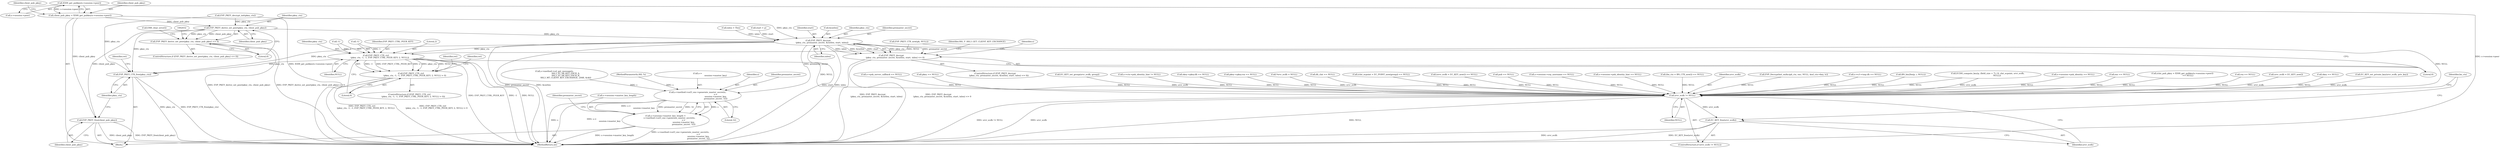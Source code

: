 digraph "0_openssl_3c66a669dfc7b3792f7af0758ea26fe8502ce70c@pointer" {
"1002011" [label="(Call,X509_get_pubkey(s->session->peer))"];
"1002009" [label="(Call,client_pub_pkey = X509_get_pubkey(s->session->peer))"];
"1002022" [label="(Call,EVP_PKEY_derive_set_peer(pkey_ctx, client_pub_pkey))"];
"1002021" [label="(Call,EVP_PKEY_derive_set_peer(pkey_ctx, client_pub_pkey) <= 0)"];
"1002063" [label="(Call,EVP_PKEY_decrypt\n            (pkey_ctx, premaster_secret, &outlen, start, inlen))"];
"1002062" [label="(Call,EVP_PKEY_decrypt\n            (pkey_ctx, premaster_secret, &outlen, start, inlen) <= 0)"];
"1002082" [label="(Call,s->method->ssl3_enc->generate_master_secret(s,\n                                                        s->\n                                                        session->master_key,\n                                                        premaster_secret, 32))"];
"1002076" [label="(Call,s->session->master_key_length =\n            s->method->ssl3_enc->generate_master_secret(s,\n                                                        s->\n                                                        session->master_key,\n                                                        premaster_secret, 32))"];
"1002097" [label="(Call,EVP_PKEY_CTX_ctrl\n            (pkey_ctx, -1, -1, EVP_PKEY_CTRL_PEER_KEY, 2, NULL))"];
"1002096" [label="(Call,EVP_PKEY_CTX_ctrl\n            (pkey_ctx, -1, -1, EVP_PKEY_CTRL_PEER_KEY, 2, NULL) > 0)"];
"1002117" [label="(Call,EVP_PKEY_CTX_free(pkey_ctx))"];
"1002147" [label="(Call,srvr_ecdh != NULL)"];
"1002150" [label="(Call,EC_KEY_free(srvr_ecdh))"];
"1002115" [label="(Call,EVP_PKEY_free(client_pub_pkey))"];
"1001321" [label="(Call,EC_KEY_set_group(srvr_ecdh, group))"];
"1001747" [label="(Call,s->ctx->psk_identity_hint != NULL)"];
"1000625" [label="(Call,skey->pkey.dh == NULL)"];
"1000295" [label="(Call,pkey->pkey.rsa == NULL)"];
"1000169" [label="(Call,*srvr_ecdh = NULL)"];
"1000704" [label="(Call,dh_clnt == NULL)"];
"1002023" [label="(Identifier,pkey_ctx)"];
"1002018" [label="(Identifier,client_pub_pkey)"];
"1001334" [label="(Call,(clnt_ecpoint = EC_POINT_new(group)) == NULL)"];
"1001267" [label="(Call,(srvr_ecdh = EC_KEY_new()) == NULL)"];
"1002150" [label="(Call,EC_KEY_free(srvr_ecdh))"];
"1002063" [label="(Call,EVP_PKEY_decrypt\n            (pkey_ctx, premaster_secret, &outlen, start, inlen))"];
"1002108" [label="(Identifier,ret)"];
"1002098" [label="(Identifier,pkey_ctx)"];
"1002020" [label="(ControlStructure,if (EVP_PKEY_derive_set_peer(pkey_ctx, client_pub_pkey) <= 0))"];
"1002083" [label="(Identifier,s)"];
"1000730" [label="(Call,pub == NULL)"];
"1002151" [label="(Identifier,srvr_ecdh)"];
"1001894" [label="(Call,s->session->srp_username == NULL)"];
"1002146" [label="(ControlStructure,if (srvr_ecdh != NULL))"];
"1002073" [label="(Identifier,SSL_F_SSL3_GET_CLIENT_KEY_EXCHANGE)"];
"1001754" [label="(Call,s->session->psk_identity_hint == NULL)"];
"1001409" [label="(Call,(bn_ctx = BN_CTX_new()) == NULL)"];
"1002148" [label="(Identifier,srvr_ecdh)"];
"1002096" [label="(Call,EVP_PKEY_CTX_ctrl\n            (pkey_ctx, -1, -1, EVP_PKEY_CTRL_PEER_KEY, 2, NULL) > 0)"];
"1002101" [label="(Call,-1)"];
"1001064" [label="(Call,EVP_DecryptInit_ex(&ciph_ctx, enc, NULL, kssl_ctx->key, iv))"];
"1002118" [label="(Identifier,pkey_ctx)"];
"1000649" [label="(Call,s->s3->tmp.dh == NULL)"];
"1002012" [label="(Call,s->session->peer)"];
"1002089" [label="(Identifier,premaster_secret)"];
"1001829" [label="(Call,BN_bin2bn(p, i, NULL))"];
"1002092" [label="(Identifier,premaster_secret)"];
"1001475" [label="(Call,ECDH_compute_key(p, (field_size + 7) / 8, clnt_ecpoint, srvr_ecdh,\n                             NULL))"];
"1002011" [label="(Call,X509_get_pubkey(s->session->peer))"];
"1001707" [label="(Call,s->session->psk_identity == NULL)"];
"1002097" [label="(Call,EVP_PKEY_CTX_ctrl\n            (pkey_ctx, -1, -1, EVP_PKEY_CTRL_PEER_KEY, 2, NULL))"];
"1002021" [label="(Call,EVP_PKEY_derive_set_peer(pkey_ctx, client_pub_pkey) <= 0)"];
"1000186" [label="(Call,s->method->ssl_get_message(s,\n                                   SSL3_ST_SR_KEY_EXCH_A,\n                                   SSL3_ST_SR_KEY_EXCH_B,\n                                   SSL3_MT_CLIENT_KEY_EXCHANGE, 2048, &ok))"];
"1000142" [label="(MethodParameterIn,SSL *s)"];
"1002117" [label="(Call,EVP_PKEY_CTX_free(pkey_ctx))"];
"1002103" [label="(Identifier,EVP_PKEY_CTRL_PEER_KEY)"];
"1002104" [label="(Literal,2)"];
"1001053" [label="(Call,enc == NULL)"];
"1002116" [label="(Identifier,client_pub_pkey)"];
"1002007" [label="(Call,EVP_PKEY_decrypt_init(pkey_ctx))"];
"1002062" [label="(Call,EVP_PKEY_decrypt\n            (pkey_ctx, premaster_secret, &outlen, start, inlen) <= 0)"];
"1002149" [label="(Identifier,NULL)"];
"1002106" [label="(Literal,0)"];
"1001364" [label="(Call,(clnt_pub_pkey = X509_get_pubkey(s->session->peer))\n                 == NULL)"];
"1002068" [label="(Identifier,start)"];
"1000260" [label="(Call,rsa == NULL)"];
"1002066" [label="(Call,&outlen)"];
"1002025" [label="(Literal,0)"];
"1002084" [label="(Call,s->\n                                                        session->master_key)"];
"1002022" [label="(Call,EVP_PKEY_derive_set_peer(pkey_ctx, client_pub_pkey))"];
"1002105" [label="(Identifier,NULL)"];
"1002009" [label="(Call,client_pub_pkey = X509_get_pubkey(s->session->peer))"];
"1002082" [label="(Call,s->method->ssl3_enc->generate_master_secret(s,\n                                                        s->\n                                                        session->master_key,\n                                                        premaster_secret, 32))"];
"1001935" [label="(Block,)"];
"1002026" [label="(Call,ERR_clear_error())"];
"1002090" [label="(Literal,32)"];
"1002077" [label="(Call,s->session->master_key_length)"];
"1002010" [label="(Identifier,client_pub_pkey)"];
"1002120" [label="(Identifier,ret)"];
"1002112" [label="(Identifier,ret)"];
"1001268" [label="(Call,srvr_ecdh = EC_KEY_new())"];
"1002070" [label="(Literal,0)"];
"1002095" [label="(ControlStructure,if (EVP_PKEY_CTX_ctrl\n            (pkey_ctx, -1, -1, EVP_PKEY_CTRL_PEER_KEY, 2, NULL) > 0))"];
"1002079" [label="(Identifier,s)"];
"1002115" [label="(Call,EVP_PKEY_free(client_pub_pkey))"];
"1002076" [label="(Call,s->session->master_key_length =\n            s->method->ssl3_enc->generate_master_secret(s,\n                                                        s->\n                                                        session->master_key,\n                                                        premaster_secret, 32))"];
"1000616" [label="(Call,skey == NULL)"];
"1002069" [label="(Identifier,inlen)"];
"1002147" [label="(Call,srvr_ecdh != NULL)"];
"1001325" [label="(Call,EC_KEY_set_private_key(srvr_ecdh, priv_key))"];
"1002061" [label="(ControlStructure,if (EVP_PKEY_decrypt\n            (pkey_ctx, premaster_secret, &outlen, start, inlen) <= 0))"];
"1001590" [label="(Call,s->psk_server_callback == NULL)"];
"1002064" [label="(Identifier,pkey_ctx)"];
"1002153" [label="(Identifier,bn_ctx)"];
"1002162" [label="(MethodReturn,int)"];
"1002065" [label="(Identifier,premaster_secret)"];
"1002058" [label="(Call,inlen = Tlen)"];
"1002099" [label="(Call,-1)"];
"1002004" [label="(Call,EVP_PKEY_CTX_new(pk, NULL))"];
"1000286" [label="(Call,pkey == NULL)"];
"1002055" [label="(Call,start = p)"];
"1002024" [label="(Identifier,client_pub_pkey)"];
"1002011" -> "1002009"  [label="AST: "];
"1002011" -> "1002012"  [label="CFG: "];
"1002012" -> "1002011"  [label="AST: "];
"1002009" -> "1002011"  [label="CFG: "];
"1002011" -> "1002162"  [label="DDG: s->session->peer"];
"1002011" -> "1002009"  [label="DDG: s->session->peer"];
"1002009" -> "1001935"  [label="AST: "];
"1002010" -> "1002009"  [label="AST: "];
"1002018" -> "1002009"  [label="CFG: "];
"1002009" -> "1002162"  [label="DDG: X509_get_pubkey(s->session->peer)"];
"1002009" -> "1002022"  [label="DDG: client_pub_pkey"];
"1002009" -> "1002115"  [label="DDG: client_pub_pkey"];
"1002022" -> "1002021"  [label="AST: "];
"1002022" -> "1002024"  [label="CFG: "];
"1002023" -> "1002022"  [label="AST: "];
"1002024" -> "1002022"  [label="AST: "];
"1002025" -> "1002022"  [label="CFG: "];
"1002022" -> "1002021"  [label="DDG: pkey_ctx"];
"1002022" -> "1002021"  [label="DDG: client_pub_pkey"];
"1002007" -> "1002022"  [label="DDG: pkey_ctx"];
"1002022" -> "1002063"  [label="DDG: pkey_ctx"];
"1002022" -> "1002115"  [label="DDG: client_pub_pkey"];
"1002022" -> "1002117"  [label="DDG: pkey_ctx"];
"1002021" -> "1002020"  [label="AST: "];
"1002021" -> "1002025"  [label="CFG: "];
"1002025" -> "1002021"  [label="AST: "];
"1002026" -> "1002021"  [label="CFG: "];
"1002032" -> "1002021"  [label="CFG: "];
"1002021" -> "1002162"  [label="DDG: EVP_PKEY_derive_set_peer(pkey_ctx, client_pub_pkey)"];
"1002021" -> "1002162"  [label="DDG: EVP_PKEY_derive_set_peer(pkey_ctx, client_pub_pkey) <= 0"];
"1002063" -> "1002062"  [label="AST: "];
"1002063" -> "1002069"  [label="CFG: "];
"1002064" -> "1002063"  [label="AST: "];
"1002065" -> "1002063"  [label="AST: "];
"1002066" -> "1002063"  [label="AST: "];
"1002068" -> "1002063"  [label="AST: "];
"1002069" -> "1002063"  [label="AST: "];
"1002070" -> "1002063"  [label="CFG: "];
"1002063" -> "1002162"  [label="DDG: premaster_secret"];
"1002063" -> "1002162"  [label="DDG: &outlen"];
"1002063" -> "1002162"  [label="DDG: start"];
"1002063" -> "1002162"  [label="DDG: inlen"];
"1002063" -> "1002062"  [label="DDG: pkey_ctx"];
"1002063" -> "1002062"  [label="DDG: premaster_secret"];
"1002063" -> "1002062"  [label="DDG: inlen"];
"1002063" -> "1002062"  [label="DDG: &outlen"];
"1002063" -> "1002062"  [label="DDG: start"];
"1002007" -> "1002063"  [label="DDG: pkey_ctx"];
"1002055" -> "1002063"  [label="DDG: start"];
"1002058" -> "1002063"  [label="DDG: inlen"];
"1002063" -> "1002082"  [label="DDG: premaster_secret"];
"1002063" -> "1002097"  [label="DDG: pkey_ctx"];
"1002063" -> "1002117"  [label="DDG: pkey_ctx"];
"1002062" -> "1002061"  [label="AST: "];
"1002062" -> "1002070"  [label="CFG: "];
"1002070" -> "1002062"  [label="AST: "];
"1002073" -> "1002062"  [label="CFG: "];
"1002079" -> "1002062"  [label="CFG: "];
"1002062" -> "1002162"  [label="DDG: EVP_PKEY_decrypt\n            (pkey_ctx, premaster_secret, &outlen, start, inlen) <= 0"];
"1002062" -> "1002162"  [label="DDG: EVP_PKEY_decrypt\n            (pkey_ctx, premaster_secret, &outlen, start, inlen)"];
"1002082" -> "1002076"  [label="AST: "];
"1002082" -> "1002090"  [label="CFG: "];
"1002083" -> "1002082"  [label="AST: "];
"1002084" -> "1002082"  [label="AST: "];
"1002089" -> "1002082"  [label="AST: "];
"1002090" -> "1002082"  [label="AST: "];
"1002076" -> "1002082"  [label="CFG: "];
"1002082" -> "1002162"  [label="DDG: s"];
"1002082" -> "1002162"  [label="DDG: s->\n                                                        session->master_key"];
"1002082" -> "1002076"  [label="DDG: s"];
"1002082" -> "1002076"  [label="DDG: s->\n                                                        session->master_key"];
"1002082" -> "1002076"  [label="DDG: premaster_secret"];
"1002082" -> "1002076"  [label="DDG: 32"];
"1000186" -> "1002082"  [label="DDG: s"];
"1000142" -> "1002082"  [label="DDG: s"];
"1002076" -> "1001935"  [label="AST: "];
"1002077" -> "1002076"  [label="AST: "];
"1002092" -> "1002076"  [label="CFG: "];
"1002076" -> "1002162"  [label="DDG: s->session->master_key_length"];
"1002076" -> "1002162"  [label="DDG: s->method->ssl3_enc->generate_master_secret(s,\n                                                        s->\n                                                        session->master_key,\n                                                        premaster_secret, 32)"];
"1002097" -> "1002096"  [label="AST: "];
"1002097" -> "1002105"  [label="CFG: "];
"1002098" -> "1002097"  [label="AST: "];
"1002099" -> "1002097"  [label="AST: "];
"1002101" -> "1002097"  [label="AST: "];
"1002103" -> "1002097"  [label="AST: "];
"1002104" -> "1002097"  [label="AST: "];
"1002105" -> "1002097"  [label="AST: "];
"1002106" -> "1002097"  [label="CFG: "];
"1002097" -> "1002162"  [label="DDG: EVP_PKEY_CTRL_PEER_KEY"];
"1002097" -> "1002162"  [label="DDG: -1"];
"1002097" -> "1002162"  [label="DDG: NULL"];
"1002097" -> "1002096"  [label="DDG: -1"];
"1002097" -> "1002096"  [label="DDG: EVP_PKEY_CTRL_PEER_KEY"];
"1002097" -> "1002096"  [label="DDG: 2"];
"1002097" -> "1002096"  [label="DDG: pkey_ctx"];
"1002097" -> "1002096"  [label="DDG: NULL"];
"1002099" -> "1002097"  [label="DDG: 1"];
"1002101" -> "1002097"  [label="DDG: 1"];
"1002004" -> "1002097"  [label="DDG: NULL"];
"1002097" -> "1002117"  [label="DDG: pkey_ctx"];
"1002097" -> "1002147"  [label="DDG: NULL"];
"1002096" -> "1002095"  [label="AST: "];
"1002096" -> "1002106"  [label="CFG: "];
"1002106" -> "1002096"  [label="AST: "];
"1002108" -> "1002096"  [label="CFG: "];
"1002112" -> "1002096"  [label="CFG: "];
"1002096" -> "1002162"  [label="DDG: EVP_PKEY_CTX_ctrl\n            (pkey_ctx, -1, -1, EVP_PKEY_CTRL_PEER_KEY, 2, NULL)"];
"1002096" -> "1002162"  [label="DDG: EVP_PKEY_CTX_ctrl\n            (pkey_ctx, -1, -1, EVP_PKEY_CTRL_PEER_KEY, 2, NULL) > 0"];
"1002117" -> "1001935"  [label="AST: "];
"1002117" -> "1002118"  [label="CFG: "];
"1002118" -> "1002117"  [label="AST: "];
"1002120" -> "1002117"  [label="CFG: "];
"1002117" -> "1002162"  [label="DDG: pkey_ctx"];
"1002117" -> "1002162"  [label="DDG: EVP_PKEY_CTX_free(pkey_ctx)"];
"1002007" -> "1002117"  [label="DDG: pkey_ctx"];
"1002147" -> "1002146"  [label="AST: "];
"1002147" -> "1002149"  [label="CFG: "];
"1002148" -> "1002147"  [label="AST: "];
"1002149" -> "1002147"  [label="AST: "];
"1002151" -> "1002147"  [label="CFG: "];
"1002153" -> "1002147"  [label="CFG: "];
"1002147" -> "1002162"  [label="DDG: srvr_ecdh != NULL"];
"1002147" -> "1002162"  [label="DDG: srvr_ecdh"];
"1002147" -> "1002162"  [label="DDG: NULL"];
"1001325" -> "1002147"  [label="DDG: srvr_ecdh"];
"1001321" -> "1002147"  [label="DDG: srvr_ecdh"];
"1001475" -> "1002147"  [label="DDG: srvr_ecdh"];
"1001475" -> "1002147"  [label="DDG: NULL"];
"1001268" -> "1002147"  [label="DDG: srvr_ecdh"];
"1000169" -> "1002147"  [label="DDG: srvr_ecdh"];
"1001053" -> "1002147"  [label="DDG: NULL"];
"1001707" -> "1002147"  [label="DDG: NULL"];
"1001754" -> "1002147"  [label="DDG: NULL"];
"1000625" -> "1002147"  [label="DDG: NULL"];
"1000295" -> "1002147"  [label="DDG: NULL"];
"1001590" -> "1002147"  [label="DDG: NULL"];
"1000704" -> "1002147"  [label="DDG: NULL"];
"1002004" -> "1002147"  [label="DDG: NULL"];
"1001334" -> "1002147"  [label="DDG: NULL"];
"1001747" -> "1002147"  [label="DDG: NULL"];
"1001409" -> "1002147"  [label="DDG: NULL"];
"1000616" -> "1002147"  [label="DDG: NULL"];
"1001364" -> "1002147"  [label="DDG: NULL"];
"1001267" -> "1002147"  [label="DDG: NULL"];
"1000260" -> "1002147"  [label="DDG: NULL"];
"1001064" -> "1002147"  [label="DDG: NULL"];
"1000286" -> "1002147"  [label="DDG: NULL"];
"1000649" -> "1002147"  [label="DDG: NULL"];
"1001829" -> "1002147"  [label="DDG: NULL"];
"1000730" -> "1002147"  [label="DDG: NULL"];
"1001894" -> "1002147"  [label="DDG: NULL"];
"1002147" -> "1002150"  [label="DDG: srvr_ecdh"];
"1002150" -> "1002146"  [label="AST: "];
"1002150" -> "1002151"  [label="CFG: "];
"1002151" -> "1002150"  [label="AST: "];
"1002153" -> "1002150"  [label="CFG: "];
"1002150" -> "1002162"  [label="DDG: srvr_ecdh"];
"1002150" -> "1002162"  [label="DDG: EC_KEY_free(srvr_ecdh)"];
"1002115" -> "1001935"  [label="AST: "];
"1002115" -> "1002116"  [label="CFG: "];
"1002116" -> "1002115"  [label="AST: "];
"1002118" -> "1002115"  [label="CFG: "];
"1002115" -> "1002162"  [label="DDG: client_pub_pkey"];
"1002115" -> "1002162"  [label="DDG: EVP_PKEY_free(client_pub_pkey)"];
}
